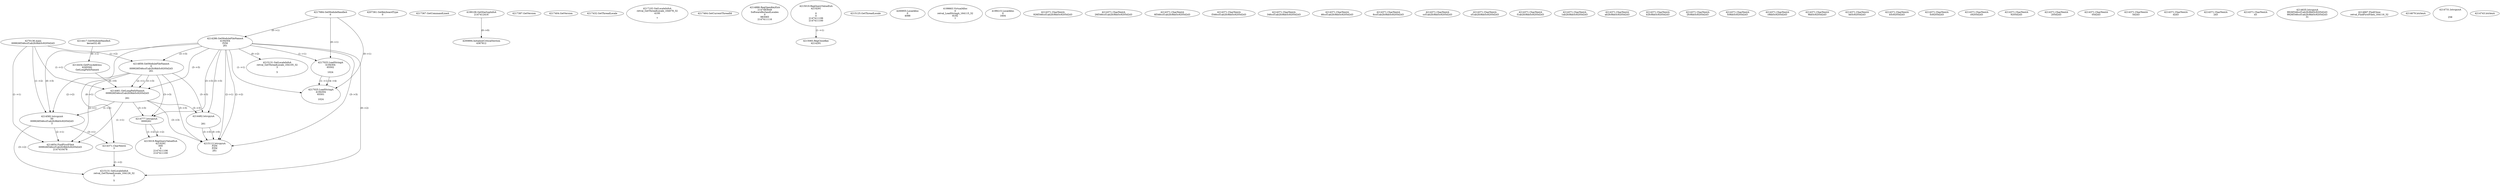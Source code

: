 // Global SCDG with merge call
digraph {
	0 [label="4270136.main
009926f346ccf1ab2fc9bb5c9205d2d3"]
	1 [label="4217684.GetModuleHandleA
0"]
	2 [label="4207361.GetKeyboardType
0"]
	3 [label="4217367.GetCommandLineA
"]
	4 [label="4199106.GetStartupInfoA
2147412416"]
	5 [label="4217387.GetVersion
"]
	6 [label="4217404.GetVersion
"]
	7 [label="4217432.GetThreadLocale
"]
	8 [label="4217102.GetLocaleInfoA
retval_GetThreadLocale_164078_32
4100

7"]
	9 [label="4217464.GetCurrentThreadId
"]
	10 [label="4214286.GetModuleFileNameA
4194304
PZM
261"]
	1 -> 10 [label="(0-->1)"]
	11 [label="4214856.GetModuleFileNameA
0
009926f346ccf1ab2fc9bb5c9205d2d3
261"]
	0 -> 11 [label="(1-->2)"]
	10 -> 11 [label="(3-->3)"]
	12 [label="4214886.RegOpenKeyExA
2147483649
Software\Borland\Locales
0
983065
2147411116"]
	13 [label="4214417.GetModuleHandleA
kernel32.dll"]
	14 [label="4214434.GetProcAddress
6295592
GetLongPathNameA"]
	13 -> 14 [label="(0-->1)"]
	15 [label="4214461.GetLongPathNameA
009926f346ccf1ab2fc9bb5c9205d2d3

261"]
	0 -> 15 [label="(1-->1)"]
	11 -> 15 [label="(2-->1)"]
	10 -> 15 [label="(3-->3)"]
	11 -> 15 [label="(3-->3)"]
	14 -> 15 [label="(0-->0)"]
	16 [label="4214482.lstrcpynA


261"]
	10 -> 16 [label="(3-->3)"]
	11 -> 16 [label="(3-->3)"]
	15 -> 16 [label="(3-->3)"]
	17 [label="4215019.RegQueryValueExA
4214291

0
0
2147411106
2147411100"]
	18 [label="4215083.RegCloseKey
4214291"]
	17 -> 18 [label="(1-->1)"]
	19 [label="4215112.lstrcpynA
PZM
PZM
261"]
	10 -> 19 [label="(2-->1)"]
	10 -> 19 [label="(2-->2)"]
	10 -> 19 [label="(3-->3)"]
	11 -> 19 [label="(3-->3)"]
	15 -> 19 [label="(3-->3)"]
	16 -> 19 [label="(3-->3)"]
	16 -> 19 [label="(0-->0)"]
	20 [label="4215125.GetThreadLocale
"]
	21 [label="4215131.GetLocaleInfoA
retval_GetThreadLocale_164105_32
3

5"]
	10 -> 21 [label="(0-->2)"]
	22 [label="4217025.LoadStringA
4194304
65502

1024"]
	1 -> 22 [label="(0-->1)"]
	10 -> 22 [label="(1-->1)"]
	23 [label="4217025.LoadStringA
4194304
65501

1024"]
	1 -> 23 [label="(0-->1)"]
	10 -> 23 [label="(1-->1)"]
	22 -> 23 [label="(1-->1)"]
	22 -> 23 [label="(4-->4)"]
	24 [label="4200894.InitializeCriticalSection
4367812"]
	4 -> 24 [label="(0-->0)"]
	25 [label="4200955.LocalAlloc
0
4088"]
	26 [label="4199663.VirtualAlloc
0
retval_LoadStringA_164115_32
8192
1"]
	27 [label="4199215.LocalAlloc
0
1604"]
	28 [label="4214582.lstrcpynA
00
009926f346ccf1ab2fc9bb5c9205d2d3
3"]
	0 -> 28 [label="(1-->2)"]
	11 -> 28 [label="(2-->2)"]
	15 -> 28 [label="(1-->2)"]
	10 -> 28 [label="(0-->3)"]
	29 [label="4214371.CharNextA
926f346ccf1ab2fc9bb5c9205d2d3"]
	30 [label="4214371.CharNextA
26f346ccf1ab2fc9bb5c9205d2d3"]
	31 [label="4214371.CharNextA
6f346ccf1ab2fc9bb5c9205d2d3"]
	32 [label="4214371.CharNextA
f346ccf1ab2fc9bb5c9205d2d3"]
	33 [label="4214371.CharNextA
346ccf1ab2fc9bb5c9205d2d3"]
	34 [label="4214371.CharNextA
46ccf1ab2fc9bb5c9205d2d3"]
	35 [label="4214371.CharNextA
6ccf1ab2fc9bb5c9205d2d3"]
	36 [label="4214371.CharNextA
ccf1ab2fc9bb5c9205d2d3"]
	37 [label="4214371.CharNextA
cf1ab2fc9bb5c9205d2d3"]
	38 [label="4214371.CharNextA
f1ab2fc9bb5c9205d2d3"]
	39 [label="4214371.CharNextA
1ab2fc9bb5c9205d2d3"]
	40 [label="4214371.CharNextA
ab2fc9bb5c9205d2d3"]
	41 [label="4214371.CharNextA
b2fc9bb5c9205d2d3"]
	42 [label="4214371.CharNextA
2fc9bb5c9205d2d3"]
	43 [label="4214371.CharNextA
fc9bb5c9205d2d3"]
	44 [label="4214371.CharNextA
c9bb5c9205d2d3"]
	45 [label="4214371.CharNextA
9bb5c9205d2d3"]
	46 [label="4214371.CharNextA
bb5c9205d2d3"]
	47 [label="4214371.CharNextA
b5c9205d2d3"]
	48 [label="4214371.CharNextA
5c9205d2d3"]
	49 [label="4214371.CharNextA
c9205d2d3"]
	50 [label="4214371.CharNextA
9205d2d3"]
	51 [label="4214371.CharNextA
205d2d3"]
	52 [label="4214371.CharNextA
05d2d3"]
	53 [label="4214371.CharNextA
5d2d3"]
	54 [label="4214371.CharNextA
d2d3"]
	55 [label="4214371.CharNextA
2d3"]
	56 [label="4214371.CharNextA
d3"]
	57 [label="4214371.CharNextA
3"]
	10 -> 57 [label="(0-->1)"]
	28 -> 57 [label="(3-->1)"]
	58 [label="4214635.lstrcpynA
9926f346ccf1ab2fc9bb5c9205d2d3
9926f346ccf1ab2fc9bb5c9205d2d3
31"]
	59 [label="4214654.FindFirstFileA
009926f346ccf1ab2fc9bb5c9205d2d3
2147410478"]
	0 -> 59 [label="(1-->1)"]
	11 -> 59 [label="(2-->1)"]
	15 -> 59 [label="(1-->1)"]
	28 -> 59 [label="(2-->1)"]
	60 [label="4214667.FindClose
retval_FindFirstFileA_164116_32"]
	61 [label="4214679.lstrlenA
"]
	62 [label="4214731.lstrcpynA


258"]
	63 [label="4214743.lstrlenA
"]
	64 [label="4214777.lstrcpynA
00\
00\
261"]
	10 -> 64 [label="(3-->3)"]
	11 -> 64 [label="(3-->3)"]
	15 -> 64 [label="(3-->3)"]
	65 [label="4215019.RegQueryValueExA
4214291
00\
0
0
2147411106
2147411100"]
	64 -> 65 [label="(1-->2)"]
	64 -> 65 [label="(2-->2)"]
	66 [label="4215131.GetLocaleInfoA
retval_GetThreadLocale_164126_32
3

5"]
	10 -> 66 [label="(0-->2)"]
	28 -> 66 [label="(3-->2)"]
	57 -> 66 [label="(1-->2)"]
}
